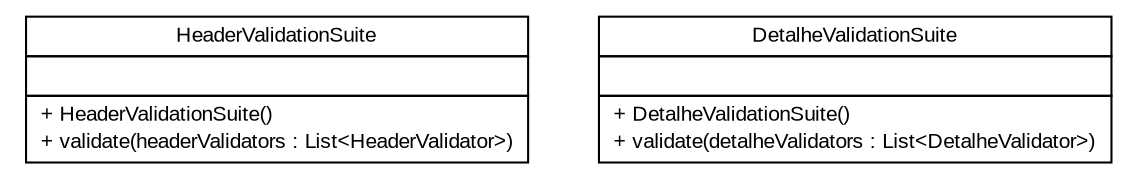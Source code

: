 #!/usr/local/bin/dot
#
# Class diagram 
# Generated by UMLGraph version R5_6 (http://www.umlgraph.org/)
#

digraph G {
	edge [fontname="arial",fontsize=10,labelfontname="arial",labelfontsize=10];
	node [fontname="arial",fontsize=10,shape=plaintext];
	nodesep=0.25;
	ranksep=0.5;
	// br.gov.to.sefaz.arr.processamento.validation.HeaderValidationSuite
	c154965 [label=<<table title="br.gov.to.sefaz.arr.processamento.validation.HeaderValidationSuite" border="0" cellborder="1" cellspacing="0" cellpadding="2" port="p" href="./HeaderValidationSuite.html">
		<tr><td><table border="0" cellspacing="0" cellpadding="1">
<tr><td align="center" balign="center"> HeaderValidationSuite </td></tr>
		</table></td></tr>
		<tr><td><table border="0" cellspacing="0" cellpadding="1">
<tr><td align="left" balign="left">  </td></tr>
		</table></td></tr>
		<tr><td><table border="0" cellspacing="0" cellpadding="1">
<tr><td align="left" balign="left"> + HeaderValidationSuite() </td></tr>
<tr><td align="left" balign="left"> + validate(headerValidators : List&lt;HeaderValidator&gt;) </td></tr>
		</table></td></tr>
		</table>>, URL="./HeaderValidationSuite.html", fontname="arial", fontcolor="black", fontsize=10.0];
	// br.gov.to.sefaz.arr.processamento.validation.DetalheValidationSuite
	c154966 [label=<<table title="br.gov.to.sefaz.arr.processamento.validation.DetalheValidationSuite" border="0" cellborder="1" cellspacing="0" cellpadding="2" port="p" href="./DetalheValidationSuite.html">
		<tr><td><table border="0" cellspacing="0" cellpadding="1">
<tr><td align="center" balign="center"> DetalheValidationSuite </td></tr>
		</table></td></tr>
		<tr><td><table border="0" cellspacing="0" cellpadding="1">
<tr><td align="left" balign="left">  </td></tr>
		</table></td></tr>
		<tr><td><table border="0" cellspacing="0" cellpadding="1">
<tr><td align="left" balign="left"> + DetalheValidationSuite() </td></tr>
<tr><td align="left" balign="left"> + validate(detalheValidators : List&lt;DetalheValidator&gt;) </td></tr>
		</table></td></tr>
		</table>>, URL="./DetalheValidationSuite.html", fontname="arial", fontcolor="black", fontsize=10.0];
}

